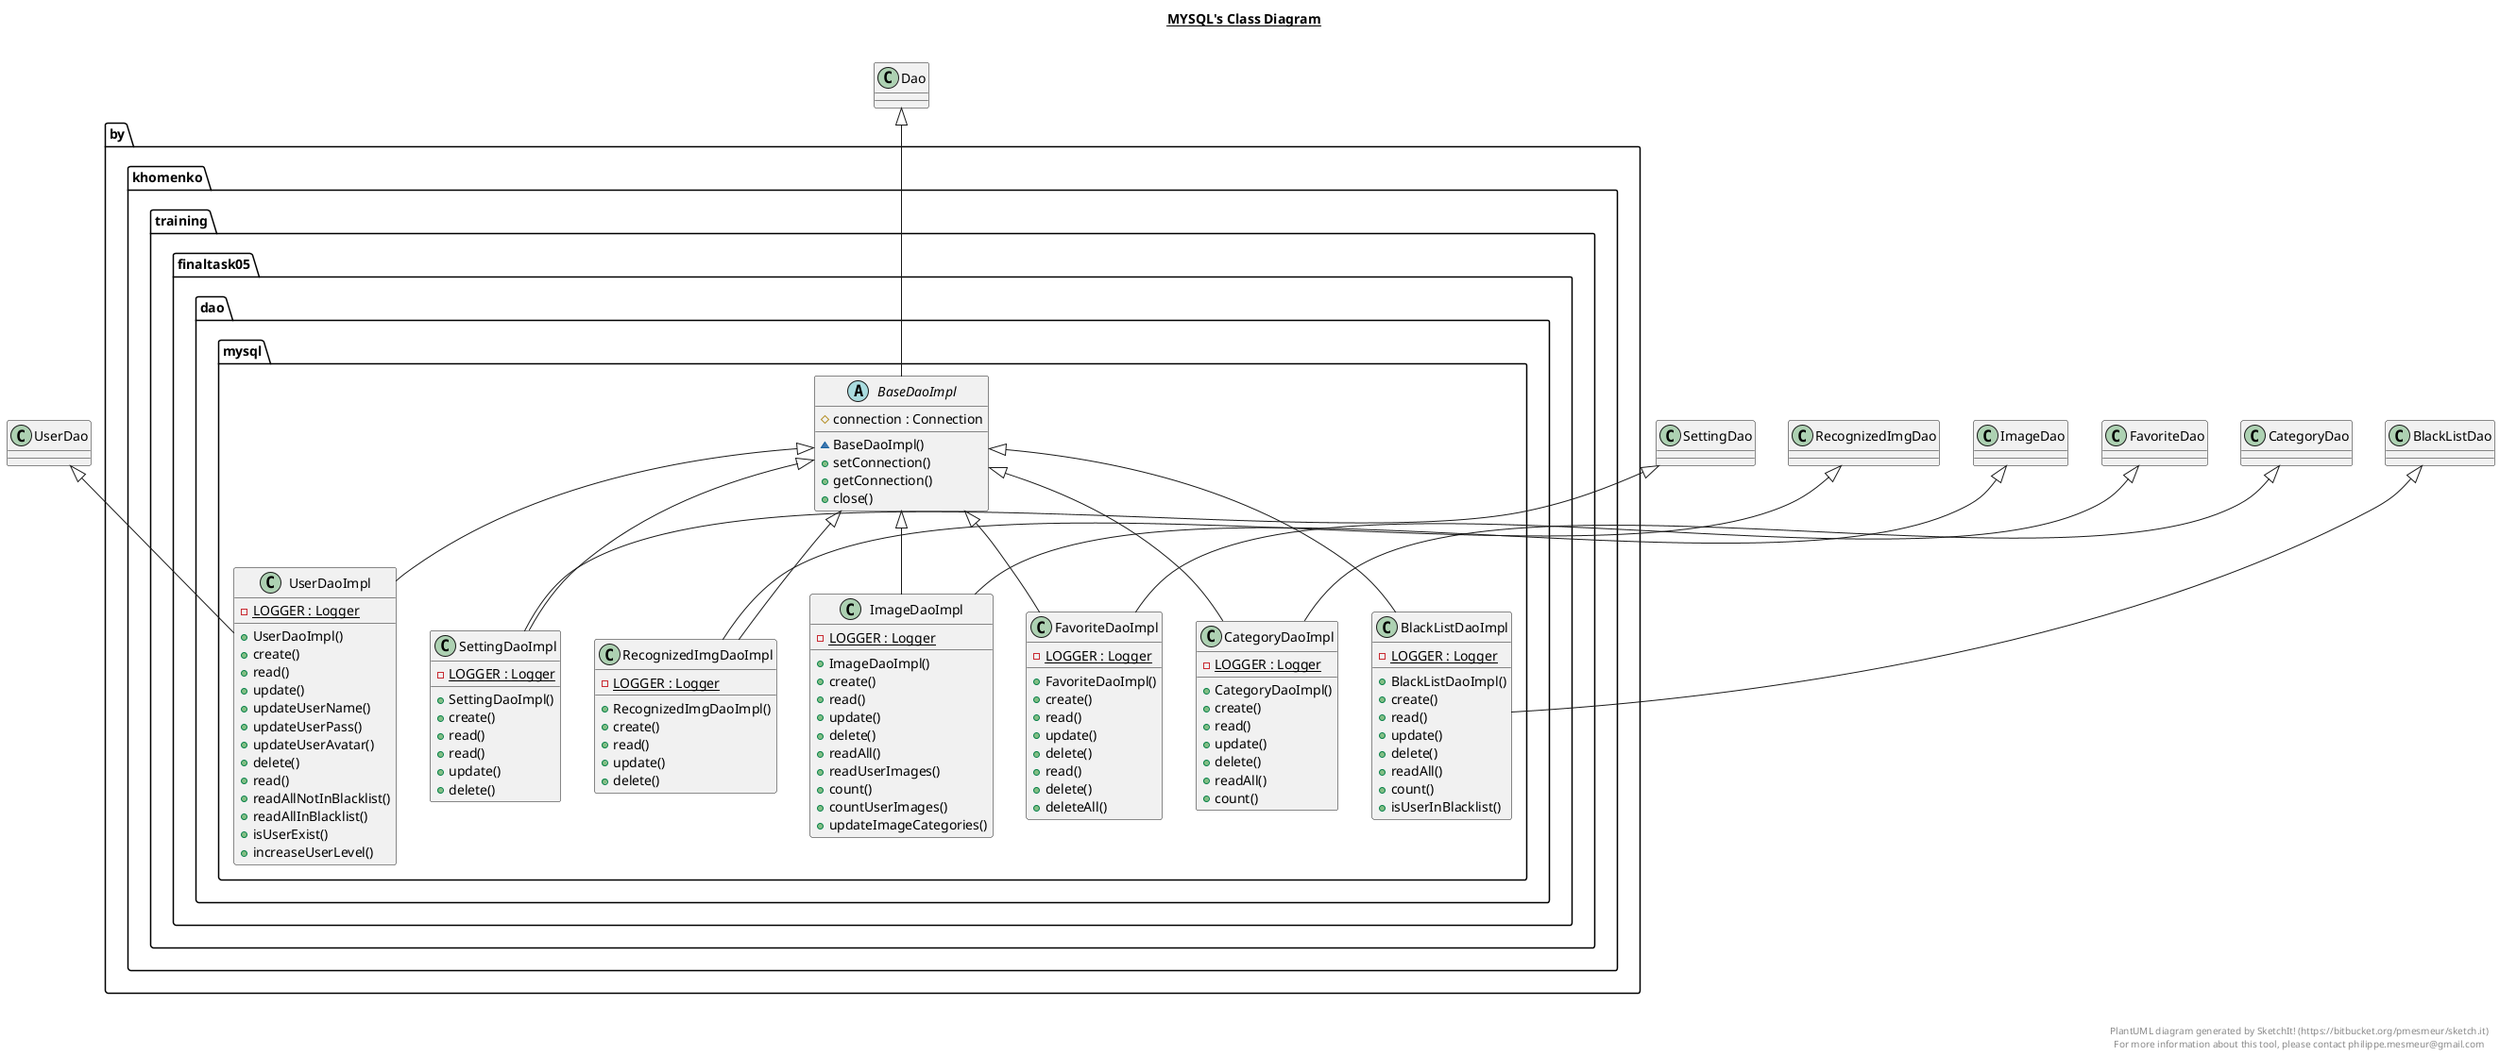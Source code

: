 @startuml

title __MYSQL's Class Diagram__\n

  package by.khomenko.training.finaltask05.dao {
    package by.khomenko.training.finaltask05.dao.mysql {
      abstract class BaseDaoImpl {
          # connection : Connection
          ~ BaseDaoImpl()
          + setConnection()
          + getConnection()
          + close()
      }
    }
  }
  

  package by.khomenko.training.finaltask05.dao {
    package by.khomenko.training.finaltask05.dao.mysql {
      class BlackListDaoImpl {
          {static} - LOGGER : Logger
          + BlackListDaoImpl()
          + create()
          + read()
          + update()
          + delete()
          + readAll()
          + count()
          + isUserInBlacklist()
      }
    }
  }
  

  package by.khomenko.training.finaltask05.dao {
    package by.khomenko.training.finaltask05.dao.mysql {
      class CategoryDaoImpl {
          {static} - LOGGER : Logger
          + CategoryDaoImpl()
          + create()
          + read()
          + update()
          + delete()
          + readAll()
          + count()
      }
    }
  }
  

  package by.khomenko.training.finaltask05.dao {
    package by.khomenko.training.finaltask05.dao.mysql {
      class FavoriteDaoImpl {
          {static} - LOGGER : Logger
          + FavoriteDaoImpl()
          + create()
          + read()
          + update()
          + delete()
          + read()
          + delete()
          + deleteAll()
      }
    }
  }
  

  package by.khomenko.training.finaltask05.dao {
    package by.khomenko.training.finaltask05.dao.mysql {
      class ImageDaoImpl {
          {static} - LOGGER : Logger
          + ImageDaoImpl()
          + create()
          + read()
          + update()
          + delete()
          + readAll()
          + readUserImages()
          + count()
          + countUserImages()
          + updateImageCategories()
      }
    }
  }
  

  package by.khomenko.training.finaltask05.dao {
    package by.khomenko.training.finaltask05.dao.mysql {
      class RecognizedImgDaoImpl {
          {static} - LOGGER : Logger
          + RecognizedImgDaoImpl()
          + create()
          + read()
          + update()
          + delete()
      }
    }
  }
  

  package by.khomenko.training.finaltask05.dao {
    package by.khomenko.training.finaltask05.dao.mysql {
      class SettingDaoImpl {
          {static} - LOGGER : Logger
          + SettingDaoImpl()
          + create()
          + read()
          + read()
          + update()
          + delete()
      }
    }
  }
  

  package by.khomenko.training.finaltask05.dao {
    package by.khomenko.training.finaltask05.dao.mysql {
      class UserDaoImpl {
          {static} - LOGGER : Logger
          + UserDaoImpl()
          + create()
          + read()
          + update()
          + updateUserName()
          + updateUserPass()
          + updateUserAvatar()
          + delete()
          + read()
          + readAllNotInBlacklist()
          + readAllInBlacklist()
          + isUserExist()
          + increaseUserLevel()
      }
    }
  }
  

  BaseDaoImpl -up-|> Dao
  BlackListDaoImpl -up-|> BlackListDao
  BlackListDaoImpl -up-|> BaseDaoImpl
  CategoryDaoImpl -up-|> CategoryDao
  CategoryDaoImpl -up-|> BaseDaoImpl
  FavoriteDaoImpl -up-|> FavoriteDao
  FavoriteDaoImpl -up-|> BaseDaoImpl
  ImageDaoImpl -up-|> ImageDao
  ImageDaoImpl -up-|> BaseDaoImpl
  RecognizedImgDaoImpl -up-|> RecognizedImgDao
  RecognizedImgDaoImpl -up-|> BaseDaoImpl
  SettingDaoImpl -up-|> SettingDao
  SettingDaoImpl -up-|> BaseDaoImpl
  UserDaoImpl -up-|> UserDao
  UserDaoImpl -up-|> BaseDaoImpl


right footer


PlantUML diagram generated by SketchIt! (https://bitbucket.org/pmesmeur/sketch.it)
For more information about this tool, please contact philippe.mesmeur@gmail.com
endfooter

@enduml
